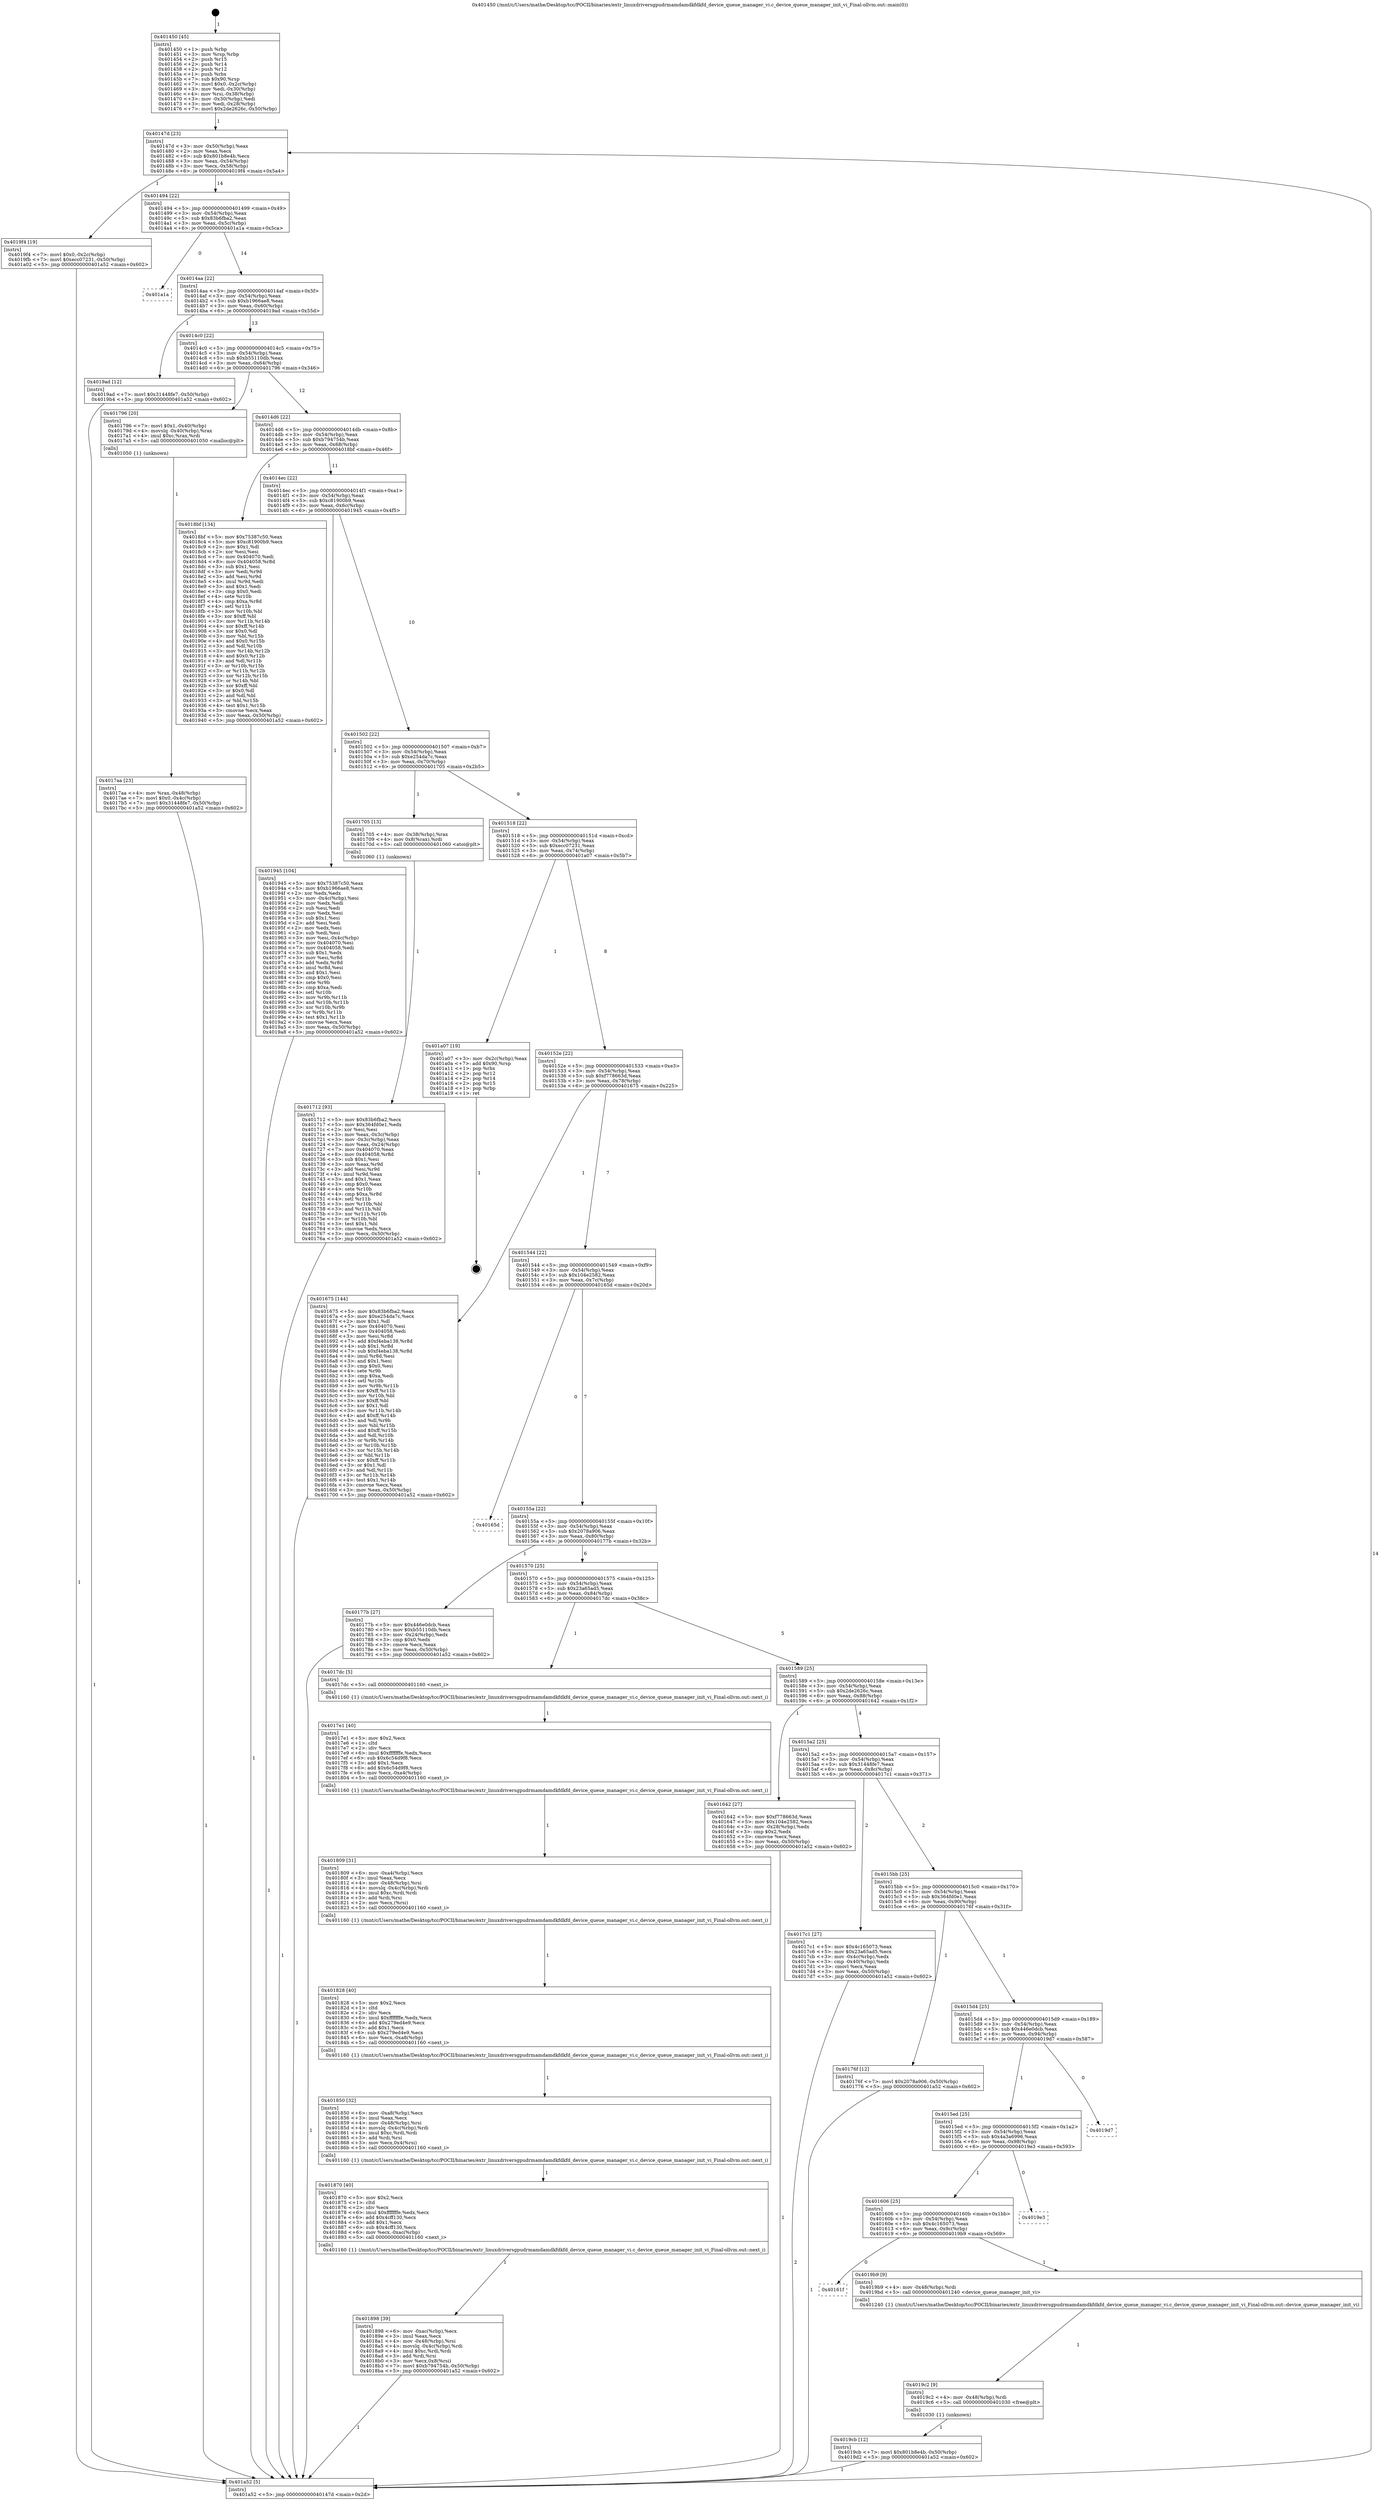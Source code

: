 digraph "0x401450" {
  label = "0x401450 (/mnt/c/Users/mathe/Desktop/tcc/POCII/binaries/extr_linuxdriversgpudrmamdamdkfdkfd_device_queue_manager_vi.c_device_queue_manager_init_vi_Final-ollvm.out::main(0))"
  labelloc = "t"
  node[shape=record]

  Entry [label="",width=0.3,height=0.3,shape=circle,fillcolor=black,style=filled]
  "0x40147d" [label="{
     0x40147d [23]\l
     | [instrs]\l
     &nbsp;&nbsp;0x40147d \<+3\>: mov -0x50(%rbp),%eax\l
     &nbsp;&nbsp;0x401480 \<+2\>: mov %eax,%ecx\l
     &nbsp;&nbsp;0x401482 \<+6\>: sub $0x801b8e4b,%ecx\l
     &nbsp;&nbsp;0x401488 \<+3\>: mov %eax,-0x54(%rbp)\l
     &nbsp;&nbsp;0x40148b \<+3\>: mov %ecx,-0x58(%rbp)\l
     &nbsp;&nbsp;0x40148e \<+6\>: je 00000000004019f4 \<main+0x5a4\>\l
  }"]
  "0x4019f4" [label="{
     0x4019f4 [19]\l
     | [instrs]\l
     &nbsp;&nbsp;0x4019f4 \<+7\>: movl $0x0,-0x2c(%rbp)\l
     &nbsp;&nbsp;0x4019fb \<+7\>: movl $0xecc07231,-0x50(%rbp)\l
     &nbsp;&nbsp;0x401a02 \<+5\>: jmp 0000000000401a52 \<main+0x602\>\l
  }"]
  "0x401494" [label="{
     0x401494 [22]\l
     | [instrs]\l
     &nbsp;&nbsp;0x401494 \<+5\>: jmp 0000000000401499 \<main+0x49\>\l
     &nbsp;&nbsp;0x401499 \<+3\>: mov -0x54(%rbp),%eax\l
     &nbsp;&nbsp;0x40149c \<+5\>: sub $0x83b6fba2,%eax\l
     &nbsp;&nbsp;0x4014a1 \<+3\>: mov %eax,-0x5c(%rbp)\l
     &nbsp;&nbsp;0x4014a4 \<+6\>: je 0000000000401a1a \<main+0x5ca\>\l
  }"]
  Exit [label="",width=0.3,height=0.3,shape=circle,fillcolor=black,style=filled,peripheries=2]
  "0x401a1a" [label="{
     0x401a1a\l
  }", style=dashed]
  "0x4014aa" [label="{
     0x4014aa [22]\l
     | [instrs]\l
     &nbsp;&nbsp;0x4014aa \<+5\>: jmp 00000000004014af \<main+0x5f\>\l
     &nbsp;&nbsp;0x4014af \<+3\>: mov -0x54(%rbp),%eax\l
     &nbsp;&nbsp;0x4014b2 \<+5\>: sub $0xb1966ae8,%eax\l
     &nbsp;&nbsp;0x4014b7 \<+3\>: mov %eax,-0x60(%rbp)\l
     &nbsp;&nbsp;0x4014ba \<+6\>: je 00000000004019ad \<main+0x55d\>\l
  }"]
  "0x4019cb" [label="{
     0x4019cb [12]\l
     | [instrs]\l
     &nbsp;&nbsp;0x4019cb \<+7\>: movl $0x801b8e4b,-0x50(%rbp)\l
     &nbsp;&nbsp;0x4019d2 \<+5\>: jmp 0000000000401a52 \<main+0x602\>\l
  }"]
  "0x4019ad" [label="{
     0x4019ad [12]\l
     | [instrs]\l
     &nbsp;&nbsp;0x4019ad \<+7\>: movl $0x31448fe7,-0x50(%rbp)\l
     &nbsp;&nbsp;0x4019b4 \<+5\>: jmp 0000000000401a52 \<main+0x602\>\l
  }"]
  "0x4014c0" [label="{
     0x4014c0 [22]\l
     | [instrs]\l
     &nbsp;&nbsp;0x4014c0 \<+5\>: jmp 00000000004014c5 \<main+0x75\>\l
     &nbsp;&nbsp;0x4014c5 \<+3\>: mov -0x54(%rbp),%eax\l
     &nbsp;&nbsp;0x4014c8 \<+5\>: sub $0xb55110db,%eax\l
     &nbsp;&nbsp;0x4014cd \<+3\>: mov %eax,-0x64(%rbp)\l
     &nbsp;&nbsp;0x4014d0 \<+6\>: je 0000000000401796 \<main+0x346\>\l
  }"]
  "0x4019c2" [label="{
     0x4019c2 [9]\l
     | [instrs]\l
     &nbsp;&nbsp;0x4019c2 \<+4\>: mov -0x48(%rbp),%rdi\l
     &nbsp;&nbsp;0x4019c6 \<+5\>: call 0000000000401030 \<free@plt\>\l
     | [calls]\l
     &nbsp;&nbsp;0x401030 \{1\} (unknown)\l
  }"]
  "0x401796" [label="{
     0x401796 [20]\l
     | [instrs]\l
     &nbsp;&nbsp;0x401796 \<+7\>: movl $0x1,-0x40(%rbp)\l
     &nbsp;&nbsp;0x40179d \<+4\>: movslq -0x40(%rbp),%rax\l
     &nbsp;&nbsp;0x4017a1 \<+4\>: imul $0xc,%rax,%rdi\l
     &nbsp;&nbsp;0x4017a5 \<+5\>: call 0000000000401050 \<malloc@plt\>\l
     | [calls]\l
     &nbsp;&nbsp;0x401050 \{1\} (unknown)\l
  }"]
  "0x4014d6" [label="{
     0x4014d6 [22]\l
     | [instrs]\l
     &nbsp;&nbsp;0x4014d6 \<+5\>: jmp 00000000004014db \<main+0x8b\>\l
     &nbsp;&nbsp;0x4014db \<+3\>: mov -0x54(%rbp),%eax\l
     &nbsp;&nbsp;0x4014de \<+5\>: sub $0xb794754b,%eax\l
     &nbsp;&nbsp;0x4014e3 \<+3\>: mov %eax,-0x68(%rbp)\l
     &nbsp;&nbsp;0x4014e6 \<+6\>: je 00000000004018bf \<main+0x46f\>\l
  }"]
  "0x40161f" [label="{
     0x40161f\l
  }", style=dashed]
  "0x4018bf" [label="{
     0x4018bf [134]\l
     | [instrs]\l
     &nbsp;&nbsp;0x4018bf \<+5\>: mov $0x75387c50,%eax\l
     &nbsp;&nbsp;0x4018c4 \<+5\>: mov $0xc81900b9,%ecx\l
     &nbsp;&nbsp;0x4018c9 \<+2\>: mov $0x1,%dl\l
     &nbsp;&nbsp;0x4018cb \<+2\>: xor %esi,%esi\l
     &nbsp;&nbsp;0x4018cd \<+7\>: mov 0x404070,%edi\l
     &nbsp;&nbsp;0x4018d4 \<+8\>: mov 0x404058,%r8d\l
     &nbsp;&nbsp;0x4018dc \<+3\>: sub $0x1,%esi\l
     &nbsp;&nbsp;0x4018df \<+3\>: mov %edi,%r9d\l
     &nbsp;&nbsp;0x4018e2 \<+3\>: add %esi,%r9d\l
     &nbsp;&nbsp;0x4018e5 \<+4\>: imul %r9d,%edi\l
     &nbsp;&nbsp;0x4018e9 \<+3\>: and $0x1,%edi\l
     &nbsp;&nbsp;0x4018ec \<+3\>: cmp $0x0,%edi\l
     &nbsp;&nbsp;0x4018ef \<+4\>: sete %r10b\l
     &nbsp;&nbsp;0x4018f3 \<+4\>: cmp $0xa,%r8d\l
     &nbsp;&nbsp;0x4018f7 \<+4\>: setl %r11b\l
     &nbsp;&nbsp;0x4018fb \<+3\>: mov %r10b,%bl\l
     &nbsp;&nbsp;0x4018fe \<+3\>: xor $0xff,%bl\l
     &nbsp;&nbsp;0x401901 \<+3\>: mov %r11b,%r14b\l
     &nbsp;&nbsp;0x401904 \<+4\>: xor $0xff,%r14b\l
     &nbsp;&nbsp;0x401908 \<+3\>: xor $0x0,%dl\l
     &nbsp;&nbsp;0x40190b \<+3\>: mov %bl,%r15b\l
     &nbsp;&nbsp;0x40190e \<+4\>: and $0x0,%r15b\l
     &nbsp;&nbsp;0x401912 \<+3\>: and %dl,%r10b\l
     &nbsp;&nbsp;0x401915 \<+3\>: mov %r14b,%r12b\l
     &nbsp;&nbsp;0x401918 \<+4\>: and $0x0,%r12b\l
     &nbsp;&nbsp;0x40191c \<+3\>: and %dl,%r11b\l
     &nbsp;&nbsp;0x40191f \<+3\>: or %r10b,%r15b\l
     &nbsp;&nbsp;0x401922 \<+3\>: or %r11b,%r12b\l
     &nbsp;&nbsp;0x401925 \<+3\>: xor %r12b,%r15b\l
     &nbsp;&nbsp;0x401928 \<+3\>: or %r14b,%bl\l
     &nbsp;&nbsp;0x40192b \<+3\>: xor $0xff,%bl\l
     &nbsp;&nbsp;0x40192e \<+3\>: or $0x0,%dl\l
     &nbsp;&nbsp;0x401931 \<+2\>: and %dl,%bl\l
     &nbsp;&nbsp;0x401933 \<+3\>: or %bl,%r15b\l
     &nbsp;&nbsp;0x401936 \<+4\>: test $0x1,%r15b\l
     &nbsp;&nbsp;0x40193a \<+3\>: cmovne %ecx,%eax\l
     &nbsp;&nbsp;0x40193d \<+3\>: mov %eax,-0x50(%rbp)\l
     &nbsp;&nbsp;0x401940 \<+5\>: jmp 0000000000401a52 \<main+0x602\>\l
  }"]
  "0x4014ec" [label="{
     0x4014ec [22]\l
     | [instrs]\l
     &nbsp;&nbsp;0x4014ec \<+5\>: jmp 00000000004014f1 \<main+0xa1\>\l
     &nbsp;&nbsp;0x4014f1 \<+3\>: mov -0x54(%rbp),%eax\l
     &nbsp;&nbsp;0x4014f4 \<+5\>: sub $0xc81900b9,%eax\l
     &nbsp;&nbsp;0x4014f9 \<+3\>: mov %eax,-0x6c(%rbp)\l
     &nbsp;&nbsp;0x4014fc \<+6\>: je 0000000000401945 \<main+0x4f5\>\l
  }"]
  "0x4019b9" [label="{
     0x4019b9 [9]\l
     | [instrs]\l
     &nbsp;&nbsp;0x4019b9 \<+4\>: mov -0x48(%rbp),%rdi\l
     &nbsp;&nbsp;0x4019bd \<+5\>: call 0000000000401240 \<device_queue_manager_init_vi\>\l
     | [calls]\l
     &nbsp;&nbsp;0x401240 \{1\} (/mnt/c/Users/mathe/Desktop/tcc/POCII/binaries/extr_linuxdriversgpudrmamdamdkfdkfd_device_queue_manager_vi.c_device_queue_manager_init_vi_Final-ollvm.out::device_queue_manager_init_vi)\l
  }"]
  "0x401945" [label="{
     0x401945 [104]\l
     | [instrs]\l
     &nbsp;&nbsp;0x401945 \<+5\>: mov $0x75387c50,%eax\l
     &nbsp;&nbsp;0x40194a \<+5\>: mov $0xb1966ae8,%ecx\l
     &nbsp;&nbsp;0x40194f \<+2\>: xor %edx,%edx\l
     &nbsp;&nbsp;0x401951 \<+3\>: mov -0x4c(%rbp),%esi\l
     &nbsp;&nbsp;0x401954 \<+2\>: mov %edx,%edi\l
     &nbsp;&nbsp;0x401956 \<+2\>: sub %esi,%edi\l
     &nbsp;&nbsp;0x401958 \<+2\>: mov %edx,%esi\l
     &nbsp;&nbsp;0x40195a \<+3\>: sub $0x1,%esi\l
     &nbsp;&nbsp;0x40195d \<+2\>: add %esi,%edi\l
     &nbsp;&nbsp;0x40195f \<+2\>: mov %edx,%esi\l
     &nbsp;&nbsp;0x401961 \<+2\>: sub %edi,%esi\l
     &nbsp;&nbsp;0x401963 \<+3\>: mov %esi,-0x4c(%rbp)\l
     &nbsp;&nbsp;0x401966 \<+7\>: mov 0x404070,%esi\l
     &nbsp;&nbsp;0x40196d \<+7\>: mov 0x404058,%edi\l
     &nbsp;&nbsp;0x401974 \<+3\>: sub $0x1,%edx\l
     &nbsp;&nbsp;0x401977 \<+3\>: mov %esi,%r8d\l
     &nbsp;&nbsp;0x40197a \<+3\>: add %edx,%r8d\l
     &nbsp;&nbsp;0x40197d \<+4\>: imul %r8d,%esi\l
     &nbsp;&nbsp;0x401981 \<+3\>: and $0x1,%esi\l
     &nbsp;&nbsp;0x401984 \<+3\>: cmp $0x0,%esi\l
     &nbsp;&nbsp;0x401987 \<+4\>: sete %r9b\l
     &nbsp;&nbsp;0x40198b \<+3\>: cmp $0xa,%edi\l
     &nbsp;&nbsp;0x40198e \<+4\>: setl %r10b\l
     &nbsp;&nbsp;0x401992 \<+3\>: mov %r9b,%r11b\l
     &nbsp;&nbsp;0x401995 \<+3\>: and %r10b,%r11b\l
     &nbsp;&nbsp;0x401998 \<+3\>: xor %r10b,%r9b\l
     &nbsp;&nbsp;0x40199b \<+3\>: or %r9b,%r11b\l
     &nbsp;&nbsp;0x40199e \<+4\>: test $0x1,%r11b\l
     &nbsp;&nbsp;0x4019a2 \<+3\>: cmovne %ecx,%eax\l
     &nbsp;&nbsp;0x4019a5 \<+3\>: mov %eax,-0x50(%rbp)\l
     &nbsp;&nbsp;0x4019a8 \<+5\>: jmp 0000000000401a52 \<main+0x602\>\l
  }"]
  "0x401502" [label="{
     0x401502 [22]\l
     | [instrs]\l
     &nbsp;&nbsp;0x401502 \<+5\>: jmp 0000000000401507 \<main+0xb7\>\l
     &nbsp;&nbsp;0x401507 \<+3\>: mov -0x54(%rbp),%eax\l
     &nbsp;&nbsp;0x40150a \<+5\>: sub $0xe254da7c,%eax\l
     &nbsp;&nbsp;0x40150f \<+3\>: mov %eax,-0x70(%rbp)\l
     &nbsp;&nbsp;0x401512 \<+6\>: je 0000000000401705 \<main+0x2b5\>\l
  }"]
  "0x401606" [label="{
     0x401606 [25]\l
     | [instrs]\l
     &nbsp;&nbsp;0x401606 \<+5\>: jmp 000000000040160b \<main+0x1bb\>\l
     &nbsp;&nbsp;0x40160b \<+3\>: mov -0x54(%rbp),%eax\l
     &nbsp;&nbsp;0x40160e \<+5\>: sub $0x4c165073,%eax\l
     &nbsp;&nbsp;0x401613 \<+6\>: mov %eax,-0x9c(%rbp)\l
     &nbsp;&nbsp;0x401619 \<+6\>: je 00000000004019b9 \<main+0x569\>\l
  }"]
  "0x401705" [label="{
     0x401705 [13]\l
     | [instrs]\l
     &nbsp;&nbsp;0x401705 \<+4\>: mov -0x38(%rbp),%rax\l
     &nbsp;&nbsp;0x401709 \<+4\>: mov 0x8(%rax),%rdi\l
     &nbsp;&nbsp;0x40170d \<+5\>: call 0000000000401060 \<atoi@plt\>\l
     | [calls]\l
     &nbsp;&nbsp;0x401060 \{1\} (unknown)\l
  }"]
  "0x401518" [label="{
     0x401518 [22]\l
     | [instrs]\l
     &nbsp;&nbsp;0x401518 \<+5\>: jmp 000000000040151d \<main+0xcd\>\l
     &nbsp;&nbsp;0x40151d \<+3\>: mov -0x54(%rbp),%eax\l
     &nbsp;&nbsp;0x401520 \<+5\>: sub $0xecc07231,%eax\l
     &nbsp;&nbsp;0x401525 \<+3\>: mov %eax,-0x74(%rbp)\l
     &nbsp;&nbsp;0x401528 \<+6\>: je 0000000000401a07 \<main+0x5b7\>\l
  }"]
  "0x4019e3" [label="{
     0x4019e3\l
  }", style=dashed]
  "0x401a07" [label="{
     0x401a07 [19]\l
     | [instrs]\l
     &nbsp;&nbsp;0x401a07 \<+3\>: mov -0x2c(%rbp),%eax\l
     &nbsp;&nbsp;0x401a0a \<+7\>: add $0x90,%rsp\l
     &nbsp;&nbsp;0x401a11 \<+1\>: pop %rbx\l
     &nbsp;&nbsp;0x401a12 \<+2\>: pop %r12\l
     &nbsp;&nbsp;0x401a14 \<+2\>: pop %r14\l
     &nbsp;&nbsp;0x401a16 \<+2\>: pop %r15\l
     &nbsp;&nbsp;0x401a18 \<+1\>: pop %rbp\l
     &nbsp;&nbsp;0x401a19 \<+1\>: ret\l
  }"]
  "0x40152e" [label="{
     0x40152e [22]\l
     | [instrs]\l
     &nbsp;&nbsp;0x40152e \<+5\>: jmp 0000000000401533 \<main+0xe3\>\l
     &nbsp;&nbsp;0x401533 \<+3\>: mov -0x54(%rbp),%eax\l
     &nbsp;&nbsp;0x401536 \<+5\>: sub $0xf778663d,%eax\l
     &nbsp;&nbsp;0x40153b \<+3\>: mov %eax,-0x78(%rbp)\l
     &nbsp;&nbsp;0x40153e \<+6\>: je 0000000000401675 \<main+0x225\>\l
  }"]
  "0x4015ed" [label="{
     0x4015ed [25]\l
     | [instrs]\l
     &nbsp;&nbsp;0x4015ed \<+5\>: jmp 00000000004015f2 \<main+0x1a2\>\l
     &nbsp;&nbsp;0x4015f2 \<+3\>: mov -0x54(%rbp),%eax\l
     &nbsp;&nbsp;0x4015f5 \<+5\>: sub $0x4a3a6996,%eax\l
     &nbsp;&nbsp;0x4015fa \<+6\>: mov %eax,-0x98(%rbp)\l
     &nbsp;&nbsp;0x401600 \<+6\>: je 00000000004019e3 \<main+0x593\>\l
  }"]
  "0x401675" [label="{
     0x401675 [144]\l
     | [instrs]\l
     &nbsp;&nbsp;0x401675 \<+5\>: mov $0x83b6fba2,%eax\l
     &nbsp;&nbsp;0x40167a \<+5\>: mov $0xe254da7c,%ecx\l
     &nbsp;&nbsp;0x40167f \<+2\>: mov $0x1,%dl\l
     &nbsp;&nbsp;0x401681 \<+7\>: mov 0x404070,%esi\l
     &nbsp;&nbsp;0x401688 \<+7\>: mov 0x404058,%edi\l
     &nbsp;&nbsp;0x40168f \<+3\>: mov %esi,%r8d\l
     &nbsp;&nbsp;0x401692 \<+7\>: add $0xf4eba138,%r8d\l
     &nbsp;&nbsp;0x401699 \<+4\>: sub $0x1,%r8d\l
     &nbsp;&nbsp;0x40169d \<+7\>: sub $0xf4eba138,%r8d\l
     &nbsp;&nbsp;0x4016a4 \<+4\>: imul %r8d,%esi\l
     &nbsp;&nbsp;0x4016a8 \<+3\>: and $0x1,%esi\l
     &nbsp;&nbsp;0x4016ab \<+3\>: cmp $0x0,%esi\l
     &nbsp;&nbsp;0x4016ae \<+4\>: sete %r9b\l
     &nbsp;&nbsp;0x4016b2 \<+3\>: cmp $0xa,%edi\l
     &nbsp;&nbsp;0x4016b5 \<+4\>: setl %r10b\l
     &nbsp;&nbsp;0x4016b9 \<+3\>: mov %r9b,%r11b\l
     &nbsp;&nbsp;0x4016bc \<+4\>: xor $0xff,%r11b\l
     &nbsp;&nbsp;0x4016c0 \<+3\>: mov %r10b,%bl\l
     &nbsp;&nbsp;0x4016c3 \<+3\>: xor $0xff,%bl\l
     &nbsp;&nbsp;0x4016c6 \<+3\>: xor $0x1,%dl\l
     &nbsp;&nbsp;0x4016c9 \<+3\>: mov %r11b,%r14b\l
     &nbsp;&nbsp;0x4016cc \<+4\>: and $0xff,%r14b\l
     &nbsp;&nbsp;0x4016d0 \<+3\>: and %dl,%r9b\l
     &nbsp;&nbsp;0x4016d3 \<+3\>: mov %bl,%r15b\l
     &nbsp;&nbsp;0x4016d6 \<+4\>: and $0xff,%r15b\l
     &nbsp;&nbsp;0x4016da \<+3\>: and %dl,%r10b\l
     &nbsp;&nbsp;0x4016dd \<+3\>: or %r9b,%r14b\l
     &nbsp;&nbsp;0x4016e0 \<+3\>: or %r10b,%r15b\l
     &nbsp;&nbsp;0x4016e3 \<+3\>: xor %r15b,%r14b\l
     &nbsp;&nbsp;0x4016e6 \<+3\>: or %bl,%r11b\l
     &nbsp;&nbsp;0x4016e9 \<+4\>: xor $0xff,%r11b\l
     &nbsp;&nbsp;0x4016ed \<+3\>: or $0x1,%dl\l
     &nbsp;&nbsp;0x4016f0 \<+3\>: and %dl,%r11b\l
     &nbsp;&nbsp;0x4016f3 \<+3\>: or %r11b,%r14b\l
     &nbsp;&nbsp;0x4016f6 \<+4\>: test $0x1,%r14b\l
     &nbsp;&nbsp;0x4016fa \<+3\>: cmovne %ecx,%eax\l
     &nbsp;&nbsp;0x4016fd \<+3\>: mov %eax,-0x50(%rbp)\l
     &nbsp;&nbsp;0x401700 \<+5\>: jmp 0000000000401a52 \<main+0x602\>\l
  }"]
  "0x401544" [label="{
     0x401544 [22]\l
     | [instrs]\l
     &nbsp;&nbsp;0x401544 \<+5\>: jmp 0000000000401549 \<main+0xf9\>\l
     &nbsp;&nbsp;0x401549 \<+3\>: mov -0x54(%rbp),%eax\l
     &nbsp;&nbsp;0x40154c \<+5\>: sub $0x104e2582,%eax\l
     &nbsp;&nbsp;0x401551 \<+3\>: mov %eax,-0x7c(%rbp)\l
     &nbsp;&nbsp;0x401554 \<+6\>: je 000000000040165d \<main+0x20d\>\l
  }"]
  "0x4019d7" [label="{
     0x4019d7\l
  }", style=dashed]
  "0x40165d" [label="{
     0x40165d\l
  }", style=dashed]
  "0x40155a" [label="{
     0x40155a [22]\l
     | [instrs]\l
     &nbsp;&nbsp;0x40155a \<+5\>: jmp 000000000040155f \<main+0x10f\>\l
     &nbsp;&nbsp;0x40155f \<+3\>: mov -0x54(%rbp),%eax\l
     &nbsp;&nbsp;0x401562 \<+5\>: sub $0x2078a906,%eax\l
     &nbsp;&nbsp;0x401567 \<+3\>: mov %eax,-0x80(%rbp)\l
     &nbsp;&nbsp;0x40156a \<+6\>: je 000000000040177b \<main+0x32b\>\l
  }"]
  "0x401898" [label="{
     0x401898 [39]\l
     | [instrs]\l
     &nbsp;&nbsp;0x401898 \<+6\>: mov -0xac(%rbp),%ecx\l
     &nbsp;&nbsp;0x40189e \<+3\>: imul %eax,%ecx\l
     &nbsp;&nbsp;0x4018a1 \<+4\>: mov -0x48(%rbp),%rsi\l
     &nbsp;&nbsp;0x4018a5 \<+4\>: movslq -0x4c(%rbp),%rdi\l
     &nbsp;&nbsp;0x4018a9 \<+4\>: imul $0xc,%rdi,%rdi\l
     &nbsp;&nbsp;0x4018ad \<+3\>: add %rdi,%rsi\l
     &nbsp;&nbsp;0x4018b0 \<+3\>: mov %ecx,0x8(%rsi)\l
     &nbsp;&nbsp;0x4018b3 \<+7\>: movl $0xb794754b,-0x50(%rbp)\l
     &nbsp;&nbsp;0x4018ba \<+5\>: jmp 0000000000401a52 \<main+0x602\>\l
  }"]
  "0x40177b" [label="{
     0x40177b [27]\l
     | [instrs]\l
     &nbsp;&nbsp;0x40177b \<+5\>: mov $0x446e0dcb,%eax\l
     &nbsp;&nbsp;0x401780 \<+5\>: mov $0xb55110db,%ecx\l
     &nbsp;&nbsp;0x401785 \<+3\>: mov -0x24(%rbp),%edx\l
     &nbsp;&nbsp;0x401788 \<+3\>: cmp $0x0,%edx\l
     &nbsp;&nbsp;0x40178b \<+3\>: cmove %ecx,%eax\l
     &nbsp;&nbsp;0x40178e \<+3\>: mov %eax,-0x50(%rbp)\l
     &nbsp;&nbsp;0x401791 \<+5\>: jmp 0000000000401a52 \<main+0x602\>\l
  }"]
  "0x401570" [label="{
     0x401570 [25]\l
     | [instrs]\l
     &nbsp;&nbsp;0x401570 \<+5\>: jmp 0000000000401575 \<main+0x125\>\l
     &nbsp;&nbsp;0x401575 \<+3\>: mov -0x54(%rbp),%eax\l
     &nbsp;&nbsp;0x401578 \<+5\>: sub $0x23a65ad5,%eax\l
     &nbsp;&nbsp;0x40157d \<+6\>: mov %eax,-0x84(%rbp)\l
     &nbsp;&nbsp;0x401583 \<+6\>: je 00000000004017dc \<main+0x38c\>\l
  }"]
  "0x401870" [label="{
     0x401870 [40]\l
     | [instrs]\l
     &nbsp;&nbsp;0x401870 \<+5\>: mov $0x2,%ecx\l
     &nbsp;&nbsp;0x401875 \<+1\>: cltd\l
     &nbsp;&nbsp;0x401876 \<+2\>: idiv %ecx\l
     &nbsp;&nbsp;0x401878 \<+6\>: imul $0xfffffffe,%edx,%ecx\l
     &nbsp;&nbsp;0x40187e \<+6\>: add $0x4cff130,%ecx\l
     &nbsp;&nbsp;0x401884 \<+3\>: add $0x1,%ecx\l
     &nbsp;&nbsp;0x401887 \<+6\>: sub $0x4cff130,%ecx\l
     &nbsp;&nbsp;0x40188d \<+6\>: mov %ecx,-0xac(%rbp)\l
     &nbsp;&nbsp;0x401893 \<+5\>: call 0000000000401160 \<next_i\>\l
     | [calls]\l
     &nbsp;&nbsp;0x401160 \{1\} (/mnt/c/Users/mathe/Desktop/tcc/POCII/binaries/extr_linuxdriversgpudrmamdamdkfdkfd_device_queue_manager_vi.c_device_queue_manager_init_vi_Final-ollvm.out::next_i)\l
  }"]
  "0x4017dc" [label="{
     0x4017dc [5]\l
     | [instrs]\l
     &nbsp;&nbsp;0x4017dc \<+5\>: call 0000000000401160 \<next_i\>\l
     | [calls]\l
     &nbsp;&nbsp;0x401160 \{1\} (/mnt/c/Users/mathe/Desktop/tcc/POCII/binaries/extr_linuxdriversgpudrmamdamdkfdkfd_device_queue_manager_vi.c_device_queue_manager_init_vi_Final-ollvm.out::next_i)\l
  }"]
  "0x401589" [label="{
     0x401589 [25]\l
     | [instrs]\l
     &nbsp;&nbsp;0x401589 \<+5\>: jmp 000000000040158e \<main+0x13e\>\l
     &nbsp;&nbsp;0x40158e \<+3\>: mov -0x54(%rbp),%eax\l
     &nbsp;&nbsp;0x401591 \<+5\>: sub $0x2de2626c,%eax\l
     &nbsp;&nbsp;0x401596 \<+6\>: mov %eax,-0x88(%rbp)\l
     &nbsp;&nbsp;0x40159c \<+6\>: je 0000000000401642 \<main+0x1f2\>\l
  }"]
  "0x401850" [label="{
     0x401850 [32]\l
     | [instrs]\l
     &nbsp;&nbsp;0x401850 \<+6\>: mov -0xa8(%rbp),%ecx\l
     &nbsp;&nbsp;0x401856 \<+3\>: imul %eax,%ecx\l
     &nbsp;&nbsp;0x401859 \<+4\>: mov -0x48(%rbp),%rsi\l
     &nbsp;&nbsp;0x40185d \<+4\>: movslq -0x4c(%rbp),%rdi\l
     &nbsp;&nbsp;0x401861 \<+4\>: imul $0xc,%rdi,%rdi\l
     &nbsp;&nbsp;0x401865 \<+3\>: add %rdi,%rsi\l
     &nbsp;&nbsp;0x401868 \<+3\>: mov %ecx,0x4(%rsi)\l
     &nbsp;&nbsp;0x40186b \<+5\>: call 0000000000401160 \<next_i\>\l
     | [calls]\l
     &nbsp;&nbsp;0x401160 \{1\} (/mnt/c/Users/mathe/Desktop/tcc/POCII/binaries/extr_linuxdriversgpudrmamdamdkfdkfd_device_queue_manager_vi.c_device_queue_manager_init_vi_Final-ollvm.out::next_i)\l
  }"]
  "0x401642" [label="{
     0x401642 [27]\l
     | [instrs]\l
     &nbsp;&nbsp;0x401642 \<+5\>: mov $0xf778663d,%eax\l
     &nbsp;&nbsp;0x401647 \<+5\>: mov $0x104e2582,%ecx\l
     &nbsp;&nbsp;0x40164c \<+3\>: mov -0x28(%rbp),%edx\l
     &nbsp;&nbsp;0x40164f \<+3\>: cmp $0x2,%edx\l
     &nbsp;&nbsp;0x401652 \<+3\>: cmovne %ecx,%eax\l
     &nbsp;&nbsp;0x401655 \<+3\>: mov %eax,-0x50(%rbp)\l
     &nbsp;&nbsp;0x401658 \<+5\>: jmp 0000000000401a52 \<main+0x602\>\l
  }"]
  "0x4015a2" [label="{
     0x4015a2 [25]\l
     | [instrs]\l
     &nbsp;&nbsp;0x4015a2 \<+5\>: jmp 00000000004015a7 \<main+0x157\>\l
     &nbsp;&nbsp;0x4015a7 \<+3\>: mov -0x54(%rbp),%eax\l
     &nbsp;&nbsp;0x4015aa \<+5\>: sub $0x31448fe7,%eax\l
     &nbsp;&nbsp;0x4015af \<+6\>: mov %eax,-0x8c(%rbp)\l
     &nbsp;&nbsp;0x4015b5 \<+6\>: je 00000000004017c1 \<main+0x371\>\l
  }"]
  "0x401a52" [label="{
     0x401a52 [5]\l
     | [instrs]\l
     &nbsp;&nbsp;0x401a52 \<+5\>: jmp 000000000040147d \<main+0x2d\>\l
  }"]
  "0x401450" [label="{
     0x401450 [45]\l
     | [instrs]\l
     &nbsp;&nbsp;0x401450 \<+1\>: push %rbp\l
     &nbsp;&nbsp;0x401451 \<+3\>: mov %rsp,%rbp\l
     &nbsp;&nbsp;0x401454 \<+2\>: push %r15\l
     &nbsp;&nbsp;0x401456 \<+2\>: push %r14\l
     &nbsp;&nbsp;0x401458 \<+2\>: push %r12\l
     &nbsp;&nbsp;0x40145a \<+1\>: push %rbx\l
     &nbsp;&nbsp;0x40145b \<+7\>: sub $0x90,%rsp\l
     &nbsp;&nbsp;0x401462 \<+7\>: movl $0x0,-0x2c(%rbp)\l
     &nbsp;&nbsp;0x401469 \<+3\>: mov %edi,-0x30(%rbp)\l
     &nbsp;&nbsp;0x40146c \<+4\>: mov %rsi,-0x38(%rbp)\l
     &nbsp;&nbsp;0x401470 \<+3\>: mov -0x30(%rbp),%edi\l
     &nbsp;&nbsp;0x401473 \<+3\>: mov %edi,-0x28(%rbp)\l
     &nbsp;&nbsp;0x401476 \<+7\>: movl $0x2de2626c,-0x50(%rbp)\l
  }"]
  "0x401712" [label="{
     0x401712 [93]\l
     | [instrs]\l
     &nbsp;&nbsp;0x401712 \<+5\>: mov $0x83b6fba2,%ecx\l
     &nbsp;&nbsp;0x401717 \<+5\>: mov $0x364fd0e1,%edx\l
     &nbsp;&nbsp;0x40171c \<+2\>: xor %esi,%esi\l
     &nbsp;&nbsp;0x40171e \<+3\>: mov %eax,-0x3c(%rbp)\l
     &nbsp;&nbsp;0x401721 \<+3\>: mov -0x3c(%rbp),%eax\l
     &nbsp;&nbsp;0x401724 \<+3\>: mov %eax,-0x24(%rbp)\l
     &nbsp;&nbsp;0x401727 \<+7\>: mov 0x404070,%eax\l
     &nbsp;&nbsp;0x40172e \<+8\>: mov 0x404058,%r8d\l
     &nbsp;&nbsp;0x401736 \<+3\>: sub $0x1,%esi\l
     &nbsp;&nbsp;0x401739 \<+3\>: mov %eax,%r9d\l
     &nbsp;&nbsp;0x40173c \<+3\>: add %esi,%r9d\l
     &nbsp;&nbsp;0x40173f \<+4\>: imul %r9d,%eax\l
     &nbsp;&nbsp;0x401743 \<+3\>: and $0x1,%eax\l
     &nbsp;&nbsp;0x401746 \<+3\>: cmp $0x0,%eax\l
     &nbsp;&nbsp;0x401749 \<+4\>: sete %r10b\l
     &nbsp;&nbsp;0x40174d \<+4\>: cmp $0xa,%r8d\l
     &nbsp;&nbsp;0x401751 \<+4\>: setl %r11b\l
     &nbsp;&nbsp;0x401755 \<+3\>: mov %r10b,%bl\l
     &nbsp;&nbsp;0x401758 \<+3\>: and %r11b,%bl\l
     &nbsp;&nbsp;0x40175b \<+3\>: xor %r11b,%r10b\l
     &nbsp;&nbsp;0x40175e \<+3\>: or %r10b,%bl\l
     &nbsp;&nbsp;0x401761 \<+3\>: test $0x1,%bl\l
     &nbsp;&nbsp;0x401764 \<+3\>: cmovne %edx,%ecx\l
     &nbsp;&nbsp;0x401767 \<+3\>: mov %ecx,-0x50(%rbp)\l
     &nbsp;&nbsp;0x40176a \<+5\>: jmp 0000000000401a52 \<main+0x602\>\l
  }"]
  "0x401828" [label="{
     0x401828 [40]\l
     | [instrs]\l
     &nbsp;&nbsp;0x401828 \<+5\>: mov $0x2,%ecx\l
     &nbsp;&nbsp;0x40182d \<+1\>: cltd\l
     &nbsp;&nbsp;0x40182e \<+2\>: idiv %ecx\l
     &nbsp;&nbsp;0x401830 \<+6\>: imul $0xfffffffe,%edx,%ecx\l
     &nbsp;&nbsp;0x401836 \<+6\>: add $0x279ed4e9,%ecx\l
     &nbsp;&nbsp;0x40183c \<+3\>: add $0x1,%ecx\l
     &nbsp;&nbsp;0x40183f \<+6\>: sub $0x279ed4e9,%ecx\l
     &nbsp;&nbsp;0x401845 \<+6\>: mov %ecx,-0xa8(%rbp)\l
     &nbsp;&nbsp;0x40184b \<+5\>: call 0000000000401160 \<next_i\>\l
     | [calls]\l
     &nbsp;&nbsp;0x401160 \{1\} (/mnt/c/Users/mathe/Desktop/tcc/POCII/binaries/extr_linuxdriversgpudrmamdamdkfdkfd_device_queue_manager_vi.c_device_queue_manager_init_vi_Final-ollvm.out::next_i)\l
  }"]
  "0x4017c1" [label="{
     0x4017c1 [27]\l
     | [instrs]\l
     &nbsp;&nbsp;0x4017c1 \<+5\>: mov $0x4c165073,%eax\l
     &nbsp;&nbsp;0x4017c6 \<+5\>: mov $0x23a65ad5,%ecx\l
     &nbsp;&nbsp;0x4017cb \<+3\>: mov -0x4c(%rbp),%edx\l
     &nbsp;&nbsp;0x4017ce \<+3\>: cmp -0x40(%rbp),%edx\l
     &nbsp;&nbsp;0x4017d1 \<+3\>: cmovl %ecx,%eax\l
     &nbsp;&nbsp;0x4017d4 \<+3\>: mov %eax,-0x50(%rbp)\l
     &nbsp;&nbsp;0x4017d7 \<+5\>: jmp 0000000000401a52 \<main+0x602\>\l
  }"]
  "0x4015bb" [label="{
     0x4015bb [25]\l
     | [instrs]\l
     &nbsp;&nbsp;0x4015bb \<+5\>: jmp 00000000004015c0 \<main+0x170\>\l
     &nbsp;&nbsp;0x4015c0 \<+3\>: mov -0x54(%rbp),%eax\l
     &nbsp;&nbsp;0x4015c3 \<+5\>: sub $0x364fd0e1,%eax\l
     &nbsp;&nbsp;0x4015c8 \<+6\>: mov %eax,-0x90(%rbp)\l
     &nbsp;&nbsp;0x4015ce \<+6\>: je 000000000040176f \<main+0x31f\>\l
  }"]
  "0x401809" [label="{
     0x401809 [31]\l
     | [instrs]\l
     &nbsp;&nbsp;0x401809 \<+6\>: mov -0xa4(%rbp),%ecx\l
     &nbsp;&nbsp;0x40180f \<+3\>: imul %eax,%ecx\l
     &nbsp;&nbsp;0x401812 \<+4\>: mov -0x48(%rbp),%rsi\l
     &nbsp;&nbsp;0x401816 \<+4\>: movslq -0x4c(%rbp),%rdi\l
     &nbsp;&nbsp;0x40181a \<+4\>: imul $0xc,%rdi,%rdi\l
     &nbsp;&nbsp;0x40181e \<+3\>: add %rdi,%rsi\l
     &nbsp;&nbsp;0x401821 \<+2\>: mov %ecx,(%rsi)\l
     &nbsp;&nbsp;0x401823 \<+5\>: call 0000000000401160 \<next_i\>\l
     | [calls]\l
     &nbsp;&nbsp;0x401160 \{1\} (/mnt/c/Users/mathe/Desktop/tcc/POCII/binaries/extr_linuxdriversgpudrmamdamdkfdkfd_device_queue_manager_vi.c_device_queue_manager_init_vi_Final-ollvm.out::next_i)\l
  }"]
  "0x40176f" [label="{
     0x40176f [12]\l
     | [instrs]\l
     &nbsp;&nbsp;0x40176f \<+7\>: movl $0x2078a906,-0x50(%rbp)\l
     &nbsp;&nbsp;0x401776 \<+5\>: jmp 0000000000401a52 \<main+0x602\>\l
  }"]
  "0x4015d4" [label="{
     0x4015d4 [25]\l
     | [instrs]\l
     &nbsp;&nbsp;0x4015d4 \<+5\>: jmp 00000000004015d9 \<main+0x189\>\l
     &nbsp;&nbsp;0x4015d9 \<+3\>: mov -0x54(%rbp),%eax\l
     &nbsp;&nbsp;0x4015dc \<+5\>: sub $0x446e0dcb,%eax\l
     &nbsp;&nbsp;0x4015e1 \<+6\>: mov %eax,-0x94(%rbp)\l
     &nbsp;&nbsp;0x4015e7 \<+6\>: je 00000000004019d7 \<main+0x587\>\l
  }"]
  "0x4017aa" [label="{
     0x4017aa [23]\l
     | [instrs]\l
     &nbsp;&nbsp;0x4017aa \<+4\>: mov %rax,-0x48(%rbp)\l
     &nbsp;&nbsp;0x4017ae \<+7\>: movl $0x0,-0x4c(%rbp)\l
     &nbsp;&nbsp;0x4017b5 \<+7\>: movl $0x31448fe7,-0x50(%rbp)\l
     &nbsp;&nbsp;0x4017bc \<+5\>: jmp 0000000000401a52 \<main+0x602\>\l
  }"]
  "0x4017e1" [label="{
     0x4017e1 [40]\l
     | [instrs]\l
     &nbsp;&nbsp;0x4017e1 \<+5\>: mov $0x2,%ecx\l
     &nbsp;&nbsp;0x4017e6 \<+1\>: cltd\l
     &nbsp;&nbsp;0x4017e7 \<+2\>: idiv %ecx\l
     &nbsp;&nbsp;0x4017e9 \<+6\>: imul $0xfffffffe,%edx,%ecx\l
     &nbsp;&nbsp;0x4017ef \<+6\>: sub $0x6c54d9f8,%ecx\l
     &nbsp;&nbsp;0x4017f5 \<+3\>: add $0x1,%ecx\l
     &nbsp;&nbsp;0x4017f8 \<+6\>: add $0x6c54d9f8,%ecx\l
     &nbsp;&nbsp;0x4017fe \<+6\>: mov %ecx,-0xa4(%rbp)\l
     &nbsp;&nbsp;0x401804 \<+5\>: call 0000000000401160 \<next_i\>\l
     | [calls]\l
     &nbsp;&nbsp;0x401160 \{1\} (/mnt/c/Users/mathe/Desktop/tcc/POCII/binaries/extr_linuxdriversgpudrmamdamdkfdkfd_device_queue_manager_vi.c_device_queue_manager_init_vi_Final-ollvm.out::next_i)\l
  }"]
  Entry -> "0x401450" [label=" 1"]
  "0x40147d" -> "0x4019f4" [label=" 1"]
  "0x40147d" -> "0x401494" [label=" 14"]
  "0x401a07" -> Exit [label=" 1"]
  "0x401494" -> "0x401a1a" [label=" 0"]
  "0x401494" -> "0x4014aa" [label=" 14"]
  "0x4019f4" -> "0x401a52" [label=" 1"]
  "0x4014aa" -> "0x4019ad" [label=" 1"]
  "0x4014aa" -> "0x4014c0" [label=" 13"]
  "0x4019cb" -> "0x401a52" [label=" 1"]
  "0x4014c0" -> "0x401796" [label=" 1"]
  "0x4014c0" -> "0x4014d6" [label=" 12"]
  "0x4019c2" -> "0x4019cb" [label=" 1"]
  "0x4014d6" -> "0x4018bf" [label=" 1"]
  "0x4014d6" -> "0x4014ec" [label=" 11"]
  "0x4019b9" -> "0x4019c2" [label=" 1"]
  "0x4014ec" -> "0x401945" [label=" 1"]
  "0x4014ec" -> "0x401502" [label=" 10"]
  "0x401606" -> "0x40161f" [label=" 0"]
  "0x401502" -> "0x401705" [label=" 1"]
  "0x401502" -> "0x401518" [label=" 9"]
  "0x401606" -> "0x4019b9" [label=" 1"]
  "0x401518" -> "0x401a07" [label=" 1"]
  "0x401518" -> "0x40152e" [label=" 8"]
  "0x4015ed" -> "0x401606" [label=" 1"]
  "0x40152e" -> "0x401675" [label=" 1"]
  "0x40152e" -> "0x401544" [label=" 7"]
  "0x4015ed" -> "0x4019e3" [label=" 0"]
  "0x401544" -> "0x40165d" [label=" 0"]
  "0x401544" -> "0x40155a" [label=" 7"]
  "0x4015d4" -> "0x4015ed" [label=" 1"]
  "0x40155a" -> "0x40177b" [label=" 1"]
  "0x40155a" -> "0x401570" [label=" 6"]
  "0x4015d4" -> "0x4019d7" [label=" 0"]
  "0x401570" -> "0x4017dc" [label=" 1"]
  "0x401570" -> "0x401589" [label=" 5"]
  "0x4019ad" -> "0x401a52" [label=" 1"]
  "0x401589" -> "0x401642" [label=" 1"]
  "0x401589" -> "0x4015a2" [label=" 4"]
  "0x401642" -> "0x401a52" [label=" 1"]
  "0x401450" -> "0x40147d" [label=" 1"]
  "0x401a52" -> "0x40147d" [label=" 14"]
  "0x401675" -> "0x401a52" [label=" 1"]
  "0x401705" -> "0x401712" [label=" 1"]
  "0x401712" -> "0x401a52" [label=" 1"]
  "0x401945" -> "0x401a52" [label=" 1"]
  "0x4015a2" -> "0x4017c1" [label=" 2"]
  "0x4015a2" -> "0x4015bb" [label=" 2"]
  "0x4018bf" -> "0x401a52" [label=" 1"]
  "0x4015bb" -> "0x40176f" [label=" 1"]
  "0x4015bb" -> "0x4015d4" [label=" 1"]
  "0x40176f" -> "0x401a52" [label=" 1"]
  "0x40177b" -> "0x401a52" [label=" 1"]
  "0x401796" -> "0x4017aa" [label=" 1"]
  "0x4017aa" -> "0x401a52" [label=" 1"]
  "0x4017c1" -> "0x401a52" [label=" 2"]
  "0x4017dc" -> "0x4017e1" [label=" 1"]
  "0x4017e1" -> "0x401809" [label=" 1"]
  "0x401809" -> "0x401828" [label=" 1"]
  "0x401828" -> "0x401850" [label=" 1"]
  "0x401850" -> "0x401870" [label=" 1"]
  "0x401870" -> "0x401898" [label=" 1"]
  "0x401898" -> "0x401a52" [label=" 1"]
}
